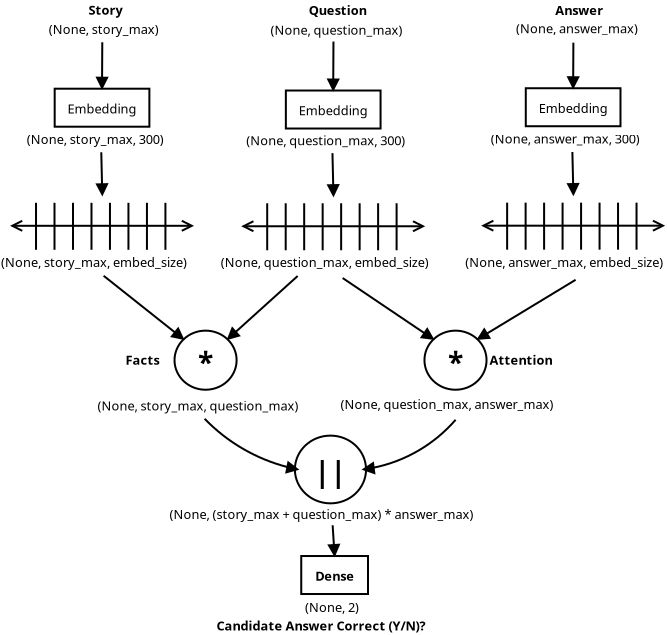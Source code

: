 <?xml version="1.0" encoding="UTF-8"?>
<dia:diagram xmlns:dia="http://www.lysator.liu.se/~alla/dia/">
  <dia:layer name="Background" visible="true" active="true">
    <dia:group>
      <dia:object type="Standard - Line" version="0" id="O0">
        <dia:attribute name="obj_pos">
          <dia:point val="28.426,4.383"/>
        </dia:attribute>
        <dia:attribute name="obj_bb">
          <dia:rectangle val="28.376,4.052;37.676,4.714"/>
        </dia:attribute>
        <dia:attribute name="conn_endpoints">
          <dia:point val="28.426,4.383"/>
          <dia:point val="37.626,4.383"/>
        </dia:attribute>
        <dia:attribute name="numcp">
          <dia:int val="1"/>
        </dia:attribute>
        <dia:attribute name="start_arrow">
          <dia:enum val="1"/>
        </dia:attribute>
        <dia:attribute name="start_arrow_length">
          <dia:real val="0.5"/>
        </dia:attribute>
        <dia:attribute name="start_arrow_width">
          <dia:real val="0.5"/>
        </dia:attribute>
        <dia:attribute name="end_arrow">
          <dia:enum val="1"/>
        </dia:attribute>
        <dia:attribute name="end_arrow_length">
          <dia:real val="0.5"/>
        </dia:attribute>
        <dia:attribute name="end_arrow_width">
          <dia:real val="0.5"/>
        </dia:attribute>
      </dia:object>
      <dia:group>
        <dia:object type="Standard - Line" version="0" id="O1">
          <dia:attribute name="obj_pos">
            <dia:point val="32.498,3.233"/>
          </dia:attribute>
          <dia:attribute name="obj_bb">
            <dia:rectangle val="32.449,3.183;32.548,5.633"/>
          </dia:attribute>
          <dia:attribute name="conn_endpoints">
            <dia:point val="32.498,3.233"/>
            <dia:point val="32.498,5.583"/>
          </dia:attribute>
          <dia:attribute name="numcp">
            <dia:int val="1"/>
          </dia:attribute>
        </dia:object>
        <dia:object type="Standard - Line" version="0" id="O2">
          <dia:attribute name="obj_pos">
            <dia:point val="31.574,3.233"/>
          </dia:attribute>
          <dia:attribute name="obj_bb">
            <dia:rectangle val="31.524,3.183;31.624,5.633"/>
          </dia:attribute>
          <dia:attribute name="conn_endpoints">
            <dia:point val="31.574,3.233"/>
            <dia:point val="31.574,5.583"/>
          </dia:attribute>
          <dia:attribute name="numcp">
            <dia:int val="1"/>
          </dia:attribute>
        </dia:object>
        <dia:object type="Standard - Line" version="0" id="O3">
          <dia:attribute name="obj_pos">
            <dia:point val="30.65,3.233"/>
          </dia:attribute>
          <dia:attribute name="obj_bb">
            <dia:rectangle val="30.6,3.183;30.7,5.633"/>
          </dia:attribute>
          <dia:attribute name="conn_endpoints">
            <dia:point val="30.65,3.233"/>
            <dia:point val="30.65,5.583"/>
          </dia:attribute>
          <dia:attribute name="numcp">
            <dia:int val="1"/>
          </dia:attribute>
        </dia:object>
        <dia:object type="Standard - Line" version="0" id="O4">
          <dia:attribute name="obj_pos">
            <dia:point val="29.726,3.233"/>
          </dia:attribute>
          <dia:attribute name="obj_bb">
            <dia:rectangle val="29.676,3.183;29.776,5.633"/>
          </dia:attribute>
          <dia:attribute name="conn_endpoints">
            <dia:point val="29.726,3.233"/>
            <dia:point val="29.726,5.583"/>
          </dia:attribute>
          <dia:attribute name="numcp">
            <dia:int val="1"/>
          </dia:attribute>
        </dia:object>
        <dia:object type="Standard - Line" version="0" id="O5">
          <dia:attribute name="obj_pos">
            <dia:point val="33.423,3.233"/>
          </dia:attribute>
          <dia:attribute name="obj_bb">
            <dia:rectangle val="33.373,3.183;33.473,5.633"/>
          </dia:attribute>
          <dia:attribute name="conn_endpoints">
            <dia:point val="33.423,3.233"/>
            <dia:point val="33.423,5.583"/>
          </dia:attribute>
          <dia:attribute name="numcp">
            <dia:int val="1"/>
          </dia:attribute>
        </dia:object>
        <dia:object type="Standard - Line" version="0" id="O6">
          <dia:attribute name="obj_pos">
            <dia:point val="34.347,3.233"/>
          </dia:attribute>
          <dia:attribute name="obj_bb">
            <dia:rectangle val="34.297,3.183;34.397,5.633"/>
          </dia:attribute>
          <dia:attribute name="conn_endpoints">
            <dia:point val="34.347,3.233"/>
            <dia:point val="34.347,5.583"/>
          </dia:attribute>
          <dia:attribute name="numcp">
            <dia:int val="1"/>
          </dia:attribute>
        </dia:object>
        <dia:object type="Standard - Line" version="0" id="O7">
          <dia:attribute name="obj_pos">
            <dia:point val="36.196,3.233"/>
          </dia:attribute>
          <dia:attribute name="obj_bb">
            <dia:rectangle val="36.146,3.183;36.246,5.633"/>
          </dia:attribute>
          <dia:attribute name="conn_endpoints">
            <dia:point val="36.196,3.233"/>
            <dia:point val="36.196,5.583"/>
          </dia:attribute>
          <dia:attribute name="numcp">
            <dia:int val="1"/>
          </dia:attribute>
        </dia:object>
        <dia:object type="Standard - Line" version="0" id="O8">
          <dia:attribute name="obj_pos">
            <dia:point val="35.271,3.233"/>
          </dia:attribute>
          <dia:attribute name="obj_bb">
            <dia:rectangle val="35.221,3.183;35.321,5.633"/>
          </dia:attribute>
          <dia:attribute name="conn_endpoints">
            <dia:point val="35.271,3.233"/>
            <dia:point val="35.271,5.583"/>
          </dia:attribute>
          <dia:attribute name="numcp">
            <dia:int val="1"/>
          </dia:attribute>
        </dia:object>
      </dia:group>
    </dia:group>
    <dia:group>
      <dia:object type="Standard - Line" version="0" id="O9">
        <dia:attribute name="obj_pos">
          <dia:point val="16.429,4.412"/>
        </dia:attribute>
        <dia:attribute name="obj_bb">
          <dia:rectangle val="16.379,4.081;25.679,4.743"/>
        </dia:attribute>
        <dia:attribute name="conn_endpoints">
          <dia:point val="16.429,4.412"/>
          <dia:point val="25.629,4.412"/>
        </dia:attribute>
        <dia:attribute name="numcp">
          <dia:int val="1"/>
        </dia:attribute>
        <dia:attribute name="start_arrow">
          <dia:enum val="1"/>
        </dia:attribute>
        <dia:attribute name="start_arrow_length">
          <dia:real val="0.5"/>
        </dia:attribute>
        <dia:attribute name="start_arrow_width">
          <dia:real val="0.5"/>
        </dia:attribute>
        <dia:attribute name="end_arrow">
          <dia:enum val="1"/>
        </dia:attribute>
        <dia:attribute name="end_arrow_length">
          <dia:real val="0.5"/>
        </dia:attribute>
        <dia:attribute name="end_arrow_width">
          <dia:real val="0.5"/>
        </dia:attribute>
      </dia:object>
      <dia:group>
        <dia:object type="Standard - Line" version="0" id="O10">
          <dia:attribute name="obj_pos">
            <dia:point val="20.502,3.262"/>
          </dia:attribute>
          <dia:attribute name="obj_bb">
            <dia:rectangle val="20.452,3.212;20.552,5.662"/>
          </dia:attribute>
          <dia:attribute name="conn_endpoints">
            <dia:point val="20.502,3.262"/>
            <dia:point val="20.502,5.612"/>
          </dia:attribute>
          <dia:attribute name="numcp">
            <dia:int val="1"/>
          </dia:attribute>
        </dia:object>
        <dia:object type="Standard - Line" version="0" id="O11">
          <dia:attribute name="obj_pos">
            <dia:point val="19.578,3.262"/>
          </dia:attribute>
          <dia:attribute name="obj_bb">
            <dia:rectangle val="19.528,3.212;19.628,5.662"/>
          </dia:attribute>
          <dia:attribute name="conn_endpoints">
            <dia:point val="19.578,3.262"/>
            <dia:point val="19.578,5.612"/>
          </dia:attribute>
          <dia:attribute name="numcp">
            <dia:int val="1"/>
          </dia:attribute>
        </dia:object>
        <dia:object type="Standard - Line" version="0" id="O12">
          <dia:attribute name="obj_pos">
            <dia:point val="18.654,3.262"/>
          </dia:attribute>
          <dia:attribute name="obj_bb">
            <dia:rectangle val="18.604,3.212;18.704,5.662"/>
          </dia:attribute>
          <dia:attribute name="conn_endpoints">
            <dia:point val="18.654,3.262"/>
            <dia:point val="18.654,5.612"/>
          </dia:attribute>
          <dia:attribute name="numcp">
            <dia:int val="1"/>
          </dia:attribute>
        </dia:object>
        <dia:object type="Standard - Line" version="0" id="O13">
          <dia:attribute name="obj_pos">
            <dia:point val="17.729,3.262"/>
          </dia:attribute>
          <dia:attribute name="obj_bb">
            <dia:rectangle val="17.679,3.212;17.779,5.662"/>
          </dia:attribute>
          <dia:attribute name="conn_endpoints">
            <dia:point val="17.729,3.262"/>
            <dia:point val="17.729,5.612"/>
          </dia:attribute>
          <dia:attribute name="numcp">
            <dia:int val="1"/>
          </dia:attribute>
        </dia:object>
        <dia:object type="Standard - Line" version="0" id="O14">
          <dia:attribute name="obj_pos">
            <dia:point val="21.426,3.262"/>
          </dia:attribute>
          <dia:attribute name="obj_bb">
            <dia:rectangle val="21.376,3.212;21.476,5.662"/>
          </dia:attribute>
          <dia:attribute name="conn_endpoints">
            <dia:point val="21.426,3.262"/>
            <dia:point val="21.426,5.612"/>
          </dia:attribute>
          <dia:attribute name="numcp">
            <dia:int val="1"/>
          </dia:attribute>
        </dia:object>
        <dia:object type="Standard - Line" version="0" id="O15">
          <dia:attribute name="obj_pos">
            <dia:point val="22.351,3.262"/>
          </dia:attribute>
          <dia:attribute name="obj_bb">
            <dia:rectangle val="22.301,3.212;22.401,5.662"/>
          </dia:attribute>
          <dia:attribute name="conn_endpoints">
            <dia:point val="22.351,3.262"/>
            <dia:point val="22.351,5.612"/>
          </dia:attribute>
          <dia:attribute name="numcp">
            <dia:int val="1"/>
          </dia:attribute>
        </dia:object>
        <dia:object type="Standard - Line" version="0" id="O16">
          <dia:attribute name="obj_pos">
            <dia:point val="24.199,3.262"/>
          </dia:attribute>
          <dia:attribute name="obj_bb">
            <dia:rectangle val="24.149,3.212;24.249,5.662"/>
          </dia:attribute>
          <dia:attribute name="conn_endpoints">
            <dia:point val="24.199,3.262"/>
            <dia:point val="24.199,5.612"/>
          </dia:attribute>
          <dia:attribute name="numcp">
            <dia:int val="1"/>
          </dia:attribute>
        </dia:object>
        <dia:object type="Standard - Line" version="0" id="O17">
          <dia:attribute name="obj_pos">
            <dia:point val="23.275,3.262"/>
          </dia:attribute>
          <dia:attribute name="obj_bb">
            <dia:rectangle val="23.225,3.212;23.325,5.662"/>
          </dia:attribute>
          <dia:attribute name="conn_endpoints">
            <dia:point val="23.275,3.262"/>
            <dia:point val="23.275,5.612"/>
          </dia:attribute>
          <dia:attribute name="numcp">
            <dia:int val="1"/>
          </dia:attribute>
        </dia:object>
      </dia:group>
    </dia:group>
    <dia:group>
      <dia:object type="Standard - Line" version="0" id="O18">
        <dia:attribute name="obj_pos">
          <dia:point val="4.87,4.389"/>
        </dia:attribute>
        <dia:attribute name="obj_bb">
          <dia:rectangle val="4.82,4.058;14.12,4.72"/>
        </dia:attribute>
        <dia:attribute name="conn_endpoints">
          <dia:point val="4.87,4.389"/>
          <dia:point val="14.07,4.389"/>
        </dia:attribute>
        <dia:attribute name="numcp">
          <dia:int val="1"/>
        </dia:attribute>
        <dia:attribute name="start_arrow">
          <dia:enum val="1"/>
        </dia:attribute>
        <dia:attribute name="start_arrow_length">
          <dia:real val="0.5"/>
        </dia:attribute>
        <dia:attribute name="start_arrow_width">
          <dia:real val="0.5"/>
        </dia:attribute>
        <dia:attribute name="end_arrow">
          <dia:enum val="1"/>
        </dia:attribute>
        <dia:attribute name="end_arrow_length">
          <dia:real val="0.5"/>
        </dia:attribute>
        <dia:attribute name="end_arrow_width">
          <dia:real val="0.5"/>
        </dia:attribute>
      </dia:object>
      <dia:group>
        <dia:object type="Standard - Line" version="0" id="O19">
          <dia:attribute name="obj_pos">
            <dia:point val="8.943,3.239"/>
          </dia:attribute>
          <dia:attribute name="obj_bb">
            <dia:rectangle val="8.893,3.189;8.993,5.639"/>
          </dia:attribute>
          <dia:attribute name="conn_endpoints">
            <dia:point val="8.943,3.239"/>
            <dia:point val="8.943,5.589"/>
          </dia:attribute>
          <dia:attribute name="numcp">
            <dia:int val="1"/>
          </dia:attribute>
        </dia:object>
        <dia:object type="Standard - Line" version="0" id="O20">
          <dia:attribute name="obj_pos">
            <dia:point val="8.019,3.239"/>
          </dia:attribute>
          <dia:attribute name="obj_bb">
            <dia:rectangle val="7.969,3.189;8.069,5.639"/>
          </dia:attribute>
          <dia:attribute name="conn_endpoints">
            <dia:point val="8.019,3.239"/>
            <dia:point val="8.019,5.589"/>
          </dia:attribute>
          <dia:attribute name="numcp">
            <dia:int val="1"/>
          </dia:attribute>
        </dia:object>
        <dia:object type="Standard - Line" version="0" id="O21">
          <dia:attribute name="obj_pos">
            <dia:point val="7.094,3.239"/>
          </dia:attribute>
          <dia:attribute name="obj_bb">
            <dia:rectangle val="7.044,3.189;7.144,5.639"/>
          </dia:attribute>
          <dia:attribute name="conn_endpoints">
            <dia:point val="7.094,3.239"/>
            <dia:point val="7.094,5.589"/>
          </dia:attribute>
          <dia:attribute name="numcp">
            <dia:int val="1"/>
          </dia:attribute>
        </dia:object>
        <dia:object type="Standard - Line" version="0" id="O22">
          <dia:attribute name="obj_pos">
            <dia:point val="6.17,3.239"/>
          </dia:attribute>
          <dia:attribute name="obj_bb">
            <dia:rectangle val="6.12,3.189;6.22,5.639"/>
          </dia:attribute>
          <dia:attribute name="conn_endpoints">
            <dia:point val="6.17,3.239"/>
            <dia:point val="6.17,5.589"/>
          </dia:attribute>
          <dia:attribute name="numcp">
            <dia:int val="1"/>
          </dia:attribute>
        </dia:object>
        <dia:object type="Standard - Line" version="0" id="O23">
          <dia:attribute name="obj_pos">
            <dia:point val="9.867,3.239"/>
          </dia:attribute>
          <dia:attribute name="obj_bb">
            <dia:rectangle val="9.817,3.189;9.917,5.639"/>
          </dia:attribute>
          <dia:attribute name="conn_endpoints">
            <dia:point val="9.867,3.239"/>
            <dia:point val="9.867,5.589"/>
          </dia:attribute>
          <dia:attribute name="numcp">
            <dia:int val="1"/>
          </dia:attribute>
        </dia:object>
        <dia:object type="Standard - Line" version="0" id="O24">
          <dia:attribute name="obj_pos">
            <dia:point val="10.791,3.239"/>
          </dia:attribute>
          <dia:attribute name="obj_bb">
            <dia:rectangle val="10.741,3.189;10.841,5.639"/>
          </dia:attribute>
          <dia:attribute name="conn_endpoints">
            <dia:point val="10.791,3.239"/>
            <dia:point val="10.791,5.589"/>
          </dia:attribute>
          <dia:attribute name="numcp">
            <dia:int val="1"/>
          </dia:attribute>
        </dia:object>
        <dia:object type="Standard - Line" version="0" id="O25">
          <dia:attribute name="obj_pos">
            <dia:point val="12.64,3.239"/>
          </dia:attribute>
          <dia:attribute name="obj_bb">
            <dia:rectangle val="12.59,3.189;12.69,5.639"/>
          </dia:attribute>
          <dia:attribute name="conn_endpoints">
            <dia:point val="12.64,3.239"/>
            <dia:point val="12.64,5.589"/>
          </dia:attribute>
          <dia:attribute name="numcp">
            <dia:int val="1"/>
          </dia:attribute>
        </dia:object>
        <dia:object type="Standard - Line" version="0" id="O26">
          <dia:attribute name="obj_pos">
            <dia:point val="11.716,3.239"/>
          </dia:attribute>
          <dia:attribute name="obj_bb">
            <dia:rectangle val="11.666,3.189;11.766,5.639"/>
          </dia:attribute>
          <dia:attribute name="conn_endpoints">
            <dia:point val="11.716,3.239"/>
            <dia:point val="11.716,5.589"/>
          </dia:attribute>
          <dia:attribute name="numcp">
            <dia:int val="1"/>
          </dia:attribute>
        </dia:object>
      </dia:group>
    </dia:group>
    <dia:object type="Flowchart - Ellipse" version="0" id="O27">
      <dia:attribute name="obj_pos">
        <dia:point val="13.095,9.631"/>
      </dia:attribute>
      <dia:attribute name="obj_bb">
        <dia:rectangle val="13.046,9.581;16.25,12.636"/>
      </dia:attribute>
      <dia:attribute name="elem_corner">
        <dia:point val="13.095,9.631"/>
      </dia:attribute>
      <dia:attribute name="elem_width">
        <dia:real val="3.104"/>
      </dia:attribute>
      <dia:attribute name="elem_height">
        <dia:real val="2.955"/>
      </dia:attribute>
      <dia:attribute name="border_width">
        <dia:real val="0.1"/>
      </dia:attribute>
      <dia:attribute name="show_background">
        <dia:boolean val="true"/>
      </dia:attribute>
      <dia:attribute name="padding">
        <dia:real val="0.354"/>
      </dia:attribute>
      <dia:attribute name="text">
        <dia:composite type="text">
          <dia:attribute name="string">
            <dia:string>#*#</dia:string>
          </dia:attribute>
          <dia:attribute name="font">
            <dia:font family="sans" style="80" name="Helvetica-Bold"/>
          </dia:attribute>
          <dia:attribute name="height">
            <dia:real val="1.764"/>
          </dia:attribute>
          <dia:attribute name="pos">
            <dia:point val="14.648,11.537"/>
          </dia:attribute>
          <dia:attribute name="color">
            <dia:color val="#000000"/>
          </dia:attribute>
          <dia:attribute name="alignment">
            <dia:enum val="1"/>
          </dia:attribute>
        </dia:composite>
      </dia:attribute>
    </dia:object>
    <dia:object type="Flowchart - Ellipse" version="0" id="O28">
      <dia:attribute name="obj_pos">
        <dia:point val="25.592,9.631"/>
      </dia:attribute>
      <dia:attribute name="obj_bb">
        <dia:rectangle val="25.542,9.581;28.746,12.636"/>
      </dia:attribute>
      <dia:attribute name="elem_corner">
        <dia:point val="25.592,9.631"/>
      </dia:attribute>
      <dia:attribute name="elem_width">
        <dia:real val="3.104"/>
      </dia:attribute>
      <dia:attribute name="elem_height">
        <dia:real val="2.955"/>
      </dia:attribute>
      <dia:attribute name="border_width">
        <dia:real val="0.1"/>
      </dia:attribute>
      <dia:attribute name="show_background">
        <dia:boolean val="true"/>
      </dia:attribute>
      <dia:attribute name="padding">
        <dia:real val="0.354"/>
      </dia:attribute>
      <dia:attribute name="text">
        <dia:composite type="text">
          <dia:attribute name="string">
            <dia:string>#*#</dia:string>
          </dia:attribute>
          <dia:attribute name="font">
            <dia:font family="sans" style="80" name="Helvetica-Bold"/>
          </dia:attribute>
          <dia:attribute name="height">
            <dia:real val="1.764"/>
          </dia:attribute>
          <dia:attribute name="pos">
            <dia:point val="27.144,11.537"/>
          </dia:attribute>
          <dia:attribute name="color">
            <dia:color val="#000000"/>
          </dia:attribute>
          <dia:attribute name="alignment">
            <dia:enum val="1"/>
          </dia:attribute>
        </dia:composite>
      </dia:attribute>
    </dia:object>
    <dia:object type="Flowchart - Ellipse" version="0" id="O29">
      <dia:attribute name="obj_pos">
        <dia:point val="19.277,15.035"/>
      </dia:attribute>
      <dia:attribute name="obj_bb">
        <dia:rectangle val="19.227,14.985;22.557,18.16"/>
      </dia:attribute>
      <dia:attribute name="elem_corner">
        <dia:point val="19.277,15.035"/>
      </dia:attribute>
      <dia:attribute name="elem_width">
        <dia:real val="3.231"/>
      </dia:attribute>
      <dia:attribute name="elem_height">
        <dia:real val="3.076"/>
      </dia:attribute>
      <dia:attribute name="border_width">
        <dia:real val="0.1"/>
      </dia:attribute>
      <dia:attribute name="show_background">
        <dia:boolean val="true"/>
      </dia:attribute>
      <dia:attribute name="padding">
        <dia:real val="0.354"/>
      </dia:attribute>
      <dia:attribute name="text">
        <dia:composite type="text">
          <dia:attribute name="string">
            <dia:string>#||#</dia:string>
          </dia:attribute>
          <dia:attribute name="font">
            <dia:font family="sans" style="80" name="Helvetica-Bold"/>
          </dia:attribute>
          <dia:attribute name="height">
            <dia:real val="1.764"/>
          </dia:attribute>
          <dia:attribute name="pos">
            <dia:point val="20.892,17.001"/>
          </dia:attribute>
          <dia:attribute name="color">
            <dia:color val="#000000"/>
          </dia:attribute>
          <dia:attribute name="alignment">
            <dia:enum val="1"/>
          </dia:attribute>
        </dia:composite>
      </dia:attribute>
    </dia:object>
    <dia:object type="Flowchart - Box" version="0" id="O30">
      <dia:attribute name="obj_pos">
        <dia:point val="19.431,20.9"/>
      </dia:attribute>
      <dia:attribute name="obj_bb">
        <dia:rectangle val="19.381,20.85;22.819,22.85"/>
      </dia:attribute>
      <dia:attribute name="elem_corner">
        <dia:point val="19.431,20.9"/>
      </dia:attribute>
      <dia:attribute name="elem_width">
        <dia:real val="3.338"/>
      </dia:attribute>
      <dia:attribute name="elem_height">
        <dia:real val="1.9"/>
      </dia:attribute>
      <dia:attribute name="border_width">
        <dia:real val="0.1"/>
      </dia:attribute>
      <dia:attribute name="show_background">
        <dia:boolean val="true"/>
      </dia:attribute>
      <dia:attribute name="padding">
        <dia:real val="0.5"/>
      </dia:attribute>
      <dia:attribute name="text">
        <dia:composite type="text">
          <dia:attribute name="string">
            <dia:string>#Dense#</dia:string>
          </dia:attribute>
          <dia:attribute name="font">
            <dia:font family="sans" style="80" name="Helvetica-Bold"/>
          </dia:attribute>
          <dia:attribute name="height">
            <dia:real val="0.8"/>
          </dia:attribute>
          <dia:attribute name="pos">
            <dia:point val="21.1,22.045"/>
          </dia:attribute>
          <dia:attribute name="color">
            <dia:color val="#000000"/>
          </dia:attribute>
          <dia:attribute name="alignment">
            <dia:enum val="1"/>
          </dia:attribute>
        </dia:composite>
      </dia:attribute>
    </dia:object>
    <dia:object type="Standard - Line" version="0" id="O31">
      <dia:attribute name="obj_pos">
        <dia:point val="9.55,6.888"/>
      </dia:attribute>
      <dia:attribute name="obj_bb">
        <dia:rectangle val="9.48,6.817;13.638,10.134"/>
      </dia:attribute>
      <dia:attribute name="conn_endpoints">
        <dia:point val="9.55,6.888"/>
        <dia:point val="13.55,10.064"/>
      </dia:attribute>
      <dia:attribute name="numcp">
        <dia:int val="1"/>
      </dia:attribute>
      <dia:attribute name="end_arrow">
        <dia:enum val="3"/>
      </dia:attribute>
      <dia:attribute name="end_arrow_length">
        <dia:real val="0.5"/>
      </dia:attribute>
      <dia:attribute name="end_arrow_width">
        <dia:real val="0.5"/>
      </dia:attribute>
      <dia:connections>
        <dia:connection handle="1" to="O27" connection="6"/>
      </dia:connections>
    </dia:object>
    <dia:object type="Standard - Line" version="0" id="O32">
      <dia:attribute name="obj_pos">
        <dia:point val="19.25,6.9"/>
      </dia:attribute>
      <dia:attribute name="obj_bb">
        <dia:rectangle val="15.662,6.829;19.321,10.139"/>
      </dia:attribute>
      <dia:attribute name="conn_endpoints">
        <dia:point val="19.25,6.9"/>
        <dia:point val="15.745,10.064"/>
      </dia:attribute>
      <dia:attribute name="numcp">
        <dia:int val="1"/>
      </dia:attribute>
      <dia:attribute name="end_arrow">
        <dia:enum val="3"/>
      </dia:attribute>
      <dia:attribute name="end_arrow_length">
        <dia:real val="0.5"/>
      </dia:attribute>
      <dia:attribute name="end_arrow_width">
        <dia:real val="0.5"/>
      </dia:attribute>
      <dia:connections>
        <dia:connection handle="1" to="O27" connection="2"/>
      </dia:connections>
    </dia:object>
    <dia:object type="Standard - Line" version="0" id="O33">
      <dia:attribute name="obj_pos">
        <dia:point val="21.5,7"/>
      </dia:attribute>
      <dia:attribute name="obj_bb">
        <dia:rectangle val="21.431,6.931;26.139,10.133"/>
      </dia:attribute>
      <dia:attribute name="conn_endpoints">
        <dia:point val="21.5,7"/>
        <dia:point val="26.046,10.064"/>
      </dia:attribute>
      <dia:attribute name="numcp">
        <dia:int val="1"/>
      </dia:attribute>
      <dia:attribute name="end_arrow">
        <dia:enum val="3"/>
      </dia:attribute>
      <dia:attribute name="end_arrow_length">
        <dia:real val="0.5"/>
      </dia:attribute>
      <dia:attribute name="end_arrow_width">
        <dia:real val="0.5"/>
      </dia:attribute>
      <dia:connections>
        <dia:connection handle="1" to="O28" connection="6"/>
      </dia:connections>
    </dia:object>
    <dia:object type="Standard - Line" version="0" id="O34">
      <dia:attribute name="obj_pos">
        <dia:point val="33.15,7.088"/>
      </dia:attribute>
      <dia:attribute name="obj_bb">
        <dia:rectangle val="28.146,7.019;33.219,10.133"/>
      </dia:attribute>
      <dia:attribute name="conn_endpoints">
        <dia:point val="33.15,7.088"/>
        <dia:point val="28.241,10.064"/>
      </dia:attribute>
      <dia:attribute name="numcp">
        <dia:int val="1"/>
      </dia:attribute>
      <dia:attribute name="end_arrow">
        <dia:enum val="3"/>
      </dia:attribute>
      <dia:attribute name="end_arrow_length">
        <dia:real val="0.5"/>
      </dia:attribute>
      <dia:attribute name="end_arrow_width">
        <dia:real val="0.5"/>
      </dia:attribute>
      <dia:connections>
        <dia:connection handle="1" to="O28" connection="2"/>
      </dia:connections>
    </dia:object>
    <dia:object type="Standard - Text" version="1" id="O35">
      <dia:attribute name="obj_pos">
        <dia:point val="8.797,-6.166"/>
      </dia:attribute>
      <dia:attribute name="obj_bb">
        <dia:rectangle val="8.797,-6.761;10.734,-6.016"/>
      </dia:attribute>
      <dia:attribute name="text">
        <dia:composite type="text">
          <dia:attribute name="string">
            <dia:string>#Story#</dia:string>
          </dia:attribute>
          <dia:attribute name="font">
            <dia:font family="sans" style="80" name="Helvetica-Bold"/>
          </dia:attribute>
          <dia:attribute name="height">
            <dia:real val="0.8"/>
          </dia:attribute>
          <dia:attribute name="pos">
            <dia:point val="8.797,-6.166"/>
          </dia:attribute>
          <dia:attribute name="color">
            <dia:color val="#000000"/>
          </dia:attribute>
          <dia:attribute name="alignment">
            <dia:enum val="0"/>
          </dia:attribute>
        </dia:composite>
      </dia:attribute>
      <dia:attribute name="valign">
        <dia:enum val="3"/>
      </dia:attribute>
    </dia:object>
    <dia:object type="Standard - Text" version="1" id="O36">
      <dia:attribute name="obj_pos">
        <dia:point val="19.808,-6.156"/>
      </dia:attribute>
      <dia:attribute name="obj_bb">
        <dia:rectangle val="19.808,-6.751;23.043,-6.006"/>
      </dia:attribute>
      <dia:attribute name="text">
        <dia:composite type="text">
          <dia:attribute name="string">
            <dia:string>#Question#</dia:string>
          </dia:attribute>
          <dia:attribute name="font">
            <dia:font family="sans" style="80" name="Helvetica-Bold"/>
          </dia:attribute>
          <dia:attribute name="height">
            <dia:real val="0.8"/>
          </dia:attribute>
          <dia:attribute name="pos">
            <dia:point val="19.808,-6.156"/>
          </dia:attribute>
          <dia:attribute name="color">
            <dia:color val="#000000"/>
          </dia:attribute>
          <dia:attribute name="alignment">
            <dia:enum val="0"/>
          </dia:attribute>
        </dia:composite>
      </dia:attribute>
      <dia:attribute name="valign">
        <dia:enum val="3"/>
      </dia:attribute>
    </dia:object>
    <dia:object type="Standard - Text" version="1" id="O37">
      <dia:attribute name="obj_pos">
        <dia:point val="32.135,-6.156"/>
      </dia:attribute>
      <dia:attribute name="obj_bb">
        <dia:rectangle val="32.135,-6.751;34.807,-6.006"/>
      </dia:attribute>
      <dia:attribute name="text">
        <dia:composite type="text">
          <dia:attribute name="string">
            <dia:string>#Answer#</dia:string>
          </dia:attribute>
          <dia:attribute name="font">
            <dia:font family="sans" style="80" name="Helvetica-Bold"/>
          </dia:attribute>
          <dia:attribute name="height">
            <dia:real val="0.8"/>
          </dia:attribute>
          <dia:attribute name="pos">
            <dia:point val="32.135,-6.156"/>
          </dia:attribute>
          <dia:attribute name="color">
            <dia:color val="#000000"/>
          </dia:attribute>
          <dia:attribute name="alignment">
            <dia:enum val="0"/>
          </dia:attribute>
        </dia:composite>
      </dia:attribute>
      <dia:attribute name="valign">
        <dia:enum val="3"/>
      </dia:attribute>
    </dia:object>
    <dia:object type="Standard - Text" version="1" id="O38">
      <dia:attribute name="obj_pos">
        <dia:point val="4.419,6.45"/>
      </dia:attribute>
      <dia:attribute name="obj_bb">
        <dia:rectangle val="4.419,5.855;14.521,6.6"/>
      </dia:attribute>
      <dia:attribute name="text">
        <dia:composite type="text">
          <dia:attribute name="string">
            <dia:string>#(None, story_max, embed_size)#</dia:string>
          </dia:attribute>
          <dia:attribute name="font">
            <dia:font family="sans" style="0" name="Helvetica"/>
          </dia:attribute>
          <dia:attribute name="height">
            <dia:real val="0.8"/>
          </dia:attribute>
          <dia:attribute name="pos">
            <dia:point val="4.419,6.45"/>
          </dia:attribute>
          <dia:attribute name="color">
            <dia:color val="#000000"/>
          </dia:attribute>
          <dia:attribute name="alignment">
            <dia:enum val="0"/>
          </dia:attribute>
        </dia:composite>
      </dia:attribute>
      <dia:attribute name="valign">
        <dia:enum val="3"/>
      </dia:attribute>
    </dia:object>
    <dia:object type="Standard - Text" version="1" id="O39">
      <dia:attribute name="obj_pos">
        <dia:point val="15.404,6.45"/>
      </dia:attribute>
      <dia:attribute name="obj_bb">
        <dia:rectangle val="15.404,5.855;26.654,6.6"/>
      </dia:attribute>
      <dia:attribute name="text">
        <dia:composite type="text">
          <dia:attribute name="string">
            <dia:string>#(None, question_max, embed_size)#</dia:string>
          </dia:attribute>
          <dia:attribute name="font">
            <dia:font family="sans" style="0" name="Helvetica"/>
          </dia:attribute>
          <dia:attribute name="height">
            <dia:real val="0.8"/>
          </dia:attribute>
          <dia:attribute name="pos">
            <dia:point val="15.404,6.45"/>
          </dia:attribute>
          <dia:attribute name="color">
            <dia:color val="#000000"/>
          </dia:attribute>
          <dia:attribute name="alignment">
            <dia:enum val="0"/>
          </dia:attribute>
        </dia:composite>
      </dia:attribute>
      <dia:attribute name="valign">
        <dia:enum val="3"/>
      </dia:attribute>
    </dia:object>
    <dia:object type="Standard - Text" version="1" id="O40">
      <dia:attribute name="obj_pos">
        <dia:point val="27.628,6.45"/>
      </dia:attribute>
      <dia:attribute name="obj_bb">
        <dia:rectangle val="27.628,5.855;38.423,6.6"/>
      </dia:attribute>
      <dia:attribute name="text">
        <dia:composite type="text">
          <dia:attribute name="string">
            <dia:string>#(None, answer_max, embed_size)#</dia:string>
          </dia:attribute>
          <dia:attribute name="font">
            <dia:font family="sans" style="0" name="Helvetica"/>
          </dia:attribute>
          <dia:attribute name="height">
            <dia:real val="0.8"/>
          </dia:attribute>
          <dia:attribute name="pos">
            <dia:point val="27.628,6.45"/>
          </dia:attribute>
          <dia:attribute name="color">
            <dia:color val="#000000"/>
          </dia:attribute>
          <dia:attribute name="alignment">
            <dia:enum val="0"/>
          </dia:attribute>
        </dia:composite>
      </dia:attribute>
      <dia:attribute name="valign">
        <dia:enum val="3"/>
      </dia:attribute>
    </dia:object>
    <dia:object type="Standard - Text" version="1" id="O41">
      <dia:attribute name="obj_pos">
        <dia:point val="9.25,13.625"/>
      </dia:attribute>
      <dia:attribute name="obj_bb">
        <dia:rectangle val="9.25,13.03;20.045,13.775"/>
      </dia:attribute>
      <dia:attribute name="text">
        <dia:composite type="text">
          <dia:attribute name="string">
            <dia:string>#(None, story_max, question_max)#</dia:string>
          </dia:attribute>
          <dia:attribute name="font">
            <dia:font family="sans" style="0" name="Helvetica"/>
          </dia:attribute>
          <dia:attribute name="height">
            <dia:real val="0.8"/>
          </dia:attribute>
          <dia:attribute name="pos">
            <dia:point val="9.25,13.625"/>
          </dia:attribute>
          <dia:attribute name="color">
            <dia:color val="#000000"/>
          </dia:attribute>
          <dia:attribute name="alignment">
            <dia:enum val="0"/>
          </dia:attribute>
        </dia:composite>
      </dia:attribute>
      <dia:attribute name="valign">
        <dia:enum val="3"/>
      </dia:attribute>
    </dia:object>
    <dia:object type="Standard - Text" version="1" id="O42">
      <dia:attribute name="obj_pos">
        <dia:point val="10.649,11.331"/>
      </dia:attribute>
      <dia:attribute name="obj_bb">
        <dia:rectangle val="10.649,10.736;12.546,11.481"/>
      </dia:attribute>
      <dia:attribute name="text">
        <dia:composite type="text">
          <dia:attribute name="string">
            <dia:string>#Facts#</dia:string>
          </dia:attribute>
          <dia:attribute name="font">
            <dia:font family="sans" style="80" name="Helvetica-Bold"/>
          </dia:attribute>
          <dia:attribute name="height">
            <dia:real val="0.8"/>
          </dia:attribute>
          <dia:attribute name="pos">
            <dia:point val="10.649,11.331"/>
          </dia:attribute>
          <dia:attribute name="color">
            <dia:color val="#000000"/>
          </dia:attribute>
          <dia:attribute name="alignment">
            <dia:enum val="0"/>
          </dia:attribute>
        </dia:composite>
      </dia:attribute>
      <dia:attribute name="valign">
        <dia:enum val="3"/>
      </dia:attribute>
    </dia:object>
    <dia:object type="Standard - Text" version="1" id="O43">
      <dia:attribute name="obj_pos">
        <dia:point val="21.4,13.55"/>
      </dia:attribute>
      <dia:attribute name="obj_bb">
        <dia:rectangle val="21.4,12.955;32.888,13.7"/>
      </dia:attribute>
      <dia:attribute name="text">
        <dia:composite type="text">
          <dia:attribute name="string">
            <dia:string>#(None, question_max, answer_max)#</dia:string>
          </dia:attribute>
          <dia:attribute name="font">
            <dia:font family="sans" style="0" name="Helvetica"/>
          </dia:attribute>
          <dia:attribute name="height">
            <dia:real val="0.8"/>
          </dia:attribute>
          <dia:attribute name="pos">
            <dia:point val="21.4,13.55"/>
          </dia:attribute>
          <dia:attribute name="color">
            <dia:color val="#000000"/>
          </dia:attribute>
          <dia:attribute name="alignment">
            <dia:enum val="0"/>
          </dia:attribute>
        </dia:composite>
      </dia:attribute>
      <dia:attribute name="valign">
        <dia:enum val="3"/>
      </dia:attribute>
    </dia:object>
    <dia:object type="Standard - Text" version="1" id="O44">
      <dia:attribute name="obj_pos">
        <dia:point val="28.846,11.331"/>
      </dia:attribute>
      <dia:attribute name="obj_bb">
        <dia:rectangle val="28.846,10.736;32.261,11.481"/>
      </dia:attribute>
      <dia:attribute name="text">
        <dia:composite type="text">
          <dia:attribute name="string">
            <dia:string>#Attention#</dia:string>
          </dia:attribute>
          <dia:attribute name="font">
            <dia:font family="sans" style="80" name="Helvetica-Bold"/>
          </dia:attribute>
          <dia:attribute name="height">
            <dia:real val="0.8"/>
          </dia:attribute>
          <dia:attribute name="pos">
            <dia:point val="28.846,11.331"/>
          </dia:attribute>
          <dia:attribute name="color">
            <dia:color val="#000000"/>
          </dia:attribute>
          <dia:attribute name="alignment">
            <dia:enum val="0"/>
          </dia:attribute>
        </dia:composite>
      </dia:attribute>
      <dia:attribute name="valign">
        <dia:enum val="3"/>
      </dia:attribute>
    </dia:object>
    <dia:object type="Standard - Text" version="1" id="O45">
      <dia:attribute name="obj_pos">
        <dia:point val="12.85,19.05"/>
      </dia:attribute>
      <dia:attribute name="obj_bb">
        <dia:rectangle val="12.85,18.455;29.433,19.2"/>
      </dia:attribute>
      <dia:attribute name="text">
        <dia:composite type="text">
          <dia:attribute name="string">
            <dia:string>#(None, (story_max + question_max) * answer_max)#</dia:string>
          </dia:attribute>
          <dia:attribute name="font">
            <dia:font family="sans" style="0" name="Helvetica"/>
          </dia:attribute>
          <dia:attribute name="height">
            <dia:real val="0.8"/>
          </dia:attribute>
          <dia:attribute name="pos">
            <dia:point val="12.85,19.05"/>
          </dia:attribute>
          <dia:attribute name="color">
            <dia:color val="#000000"/>
          </dia:attribute>
          <dia:attribute name="alignment">
            <dia:enum val="0"/>
          </dia:attribute>
        </dia:composite>
      </dia:attribute>
      <dia:attribute name="valign">
        <dia:enum val="3"/>
      </dia:attribute>
    </dia:object>
    <dia:object type="Flowchart - Box" version="0" id="O46">
      <dia:attribute name="obj_pos">
        <dia:point val="7.103,-2.466"/>
      </dia:attribute>
      <dia:attribute name="obj_bb">
        <dia:rectangle val="7.053,-2.516;11.887,-0.516"/>
      </dia:attribute>
      <dia:attribute name="elem_corner">
        <dia:point val="7.103,-2.466"/>
      </dia:attribute>
      <dia:attribute name="elem_width">
        <dia:real val="4.735"/>
      </dia:attribute>
      <dia:attribute name="elem_height">
        <dia:real val="1.9"/>
      </dia:attribute>
      <dia:attribute name="show_background">
        <dia:boolean val="true"/>
      </dia:attribute>
      <dia:attribute name="padding">
        <dia:real val="0.5"/>
      </dia:attribute>
      <dia:attribute name="text">
        <dia:composite type="text">
          <dia:attribute name="string">
            <dia:string>#Embedding#</dia:string>
          </dia:attribute>
          <dia:attribute name="font">
            <dia:font family="sans" style="0" name="Helvetica"/>
          </dia:attribute>
          <dia:attribute name="height">
            <dia:real val="0.8"/>
          </dia:attribute>
          <dia:attribute name="pos">
            <dia:point val="9.47,-1.321"/>
          </dia:attribute>
          <dia:attribute name="color">
            <dia:color val="#000000"/>
          </dia:attribute>
          <dia:attribute name="alignment">
            <dia:enum val="1"/>
          </dia:attribute>
        </dia:composite>
      </dia:attribute>
    </dia:object>
    <dia:object type="Standard - Text" version="1" id="O47">
      <dia:attribute name="obj_pos">
        <dia:point val="5.701,0.295"/>
      </dia:attribute>
      <dia:attribute name="obj_bb">
        <dia:rectangle val="5.701,-0.3;13.239,0.445"/>
      </dia:attribute>
      <dia:attribute name="text">
        <dia:composite type="text">
          <dia:attribute name="string">
            <dia:string>#(None, story_max, 300)#</dia:string>
          </dia:attribute>
          <dia:attribute name="font">
            <dia:font family="sans" style="0" name="Helvetica"/>
          </dia:attribute>
          <dia:attribute name="height">
            <dia:real val="0.8"/>
          </dia:attribute>
          <dia:attribute name="pos">
            <dia:point val="5.701,0.295"/>
          </dia:attribute>
          <dia:attribute name="color">
            <dia:color val="#000000"/>
          </dia:attribute>
          <dia:attribute name="alignment">
            <dia:enum val="0"/>
          </dia:attribute>
        </dia:composite>
      </dia:attribute>
      <dia:attribute name="valign">
        <dia:enum val="3"/>
      </dia:attribute>
    </dia:object>
    <dia:object type="Standard - Text" version="1" id="O48">
      <dia:attribute name="obj_pos">
        <dia:point val="6.55,-5.525"/>
      </dia:attribute>
      <dia:attribute name="obj_bb">
        <dia:rectangle val="6.55,-6.12;6.55,-5.375"/>
      </dia:attribute>
      <dia:attribute name="text">
        <dia:composite type="text">
          <dia:attribute name="string">
            <dia:string>##</dia:string>
          </dia:attribute>
          <dia:attribute name="font">
            <dia:font family="sans" style="0" name="Helvetica"/>
          </dia:attribute>
          <dia:attribute name="height">
            <dia:real val="0.8"/>
          </dia:attribute>
          <dia:attribute name="pos">
            <dia:point val="6.55,-5.525"/>
          </dia:attribute>
          <dia:attribute name="color">
            <dia:color val="#000000"/>
          </dia:attribute>
          <dia:attribute name="alignment">
            <dia:enum val="0"/>
          </dia:attribute>
        </dia:composite>
      </dia:attribute>
      <dia:attribute name="valign">
        <dia:enum val="3"/>
      </dia:attribute>
    </dia:object>
    <dia:object type="Standard - Text" version="1" id="O49">
      <dia:attribute name="obj_pos">
        <dia:point val="6.811,-5.205"/>
      </dia:attribute>
      <dia:attribute name="obj_bb">
        <dia:rectangle val="6.811,-5.8;12.721,-5.055"/>
      </dia:attribute>
      <dia:attribute name="text">
        <dia:composite type="text">
          <dia:attribute name="string">
            <dia:string>#(None, story_max)#</dia:string>
          </dia:attribute>
          <dia:attribute name="font">
            <dia:font family="sans" style="0" name="Helvetica"/>
          </dia:attribute>
          <dia:attribute name="height">
            <dia:real val="0.8"/>
          </dia:attribute>
          <dia:attribute name="pos">
            <dia:point val="6.811,-5.205"/>
          </dia:attribute>
          <dia:attribute name="color">
            <dia:color val="#000000"/>
          </dia:attribute>
          <dia:attribute name="alignment">
            <dia:enum val="0"/>
          </dia:attribute>
        </dia:composite>
      </dia:attribute>
      <dia:attribute name="valign">
        <dia:enum val="3"/>
      </dia:attribute>
    </dia:object>
    <dia:object type="Standard - Text" version="1" id="O50">
      <dia:attribute name="obj_pos">
        <dia:point val="17.896,-5.168"/>
      </dia:attribute>
      <dia:attribute name="obj_bb">
        <dia:rectangle val="17.896,-5.763;24.954,-5.018"/>
      </dia:attribute>
      <dia:attribute name="text">
        <dia:composite type="text">
          <dia:attribute name="string">
            <dia:string>#(None, question_max)#</dia:string>
          </dia:attribute>
          <dia:attribute name="font">
            <dia:font family="sans" style="0" name="Helvetica"/>
          </dia:attribute>
          <dia:attribute name="height">
            <dia:real val="0.8"/>
          </dia:attribute>
          <dia:attribute name="pos">
            <dia:point val="17.896,-5.168"/>
          </dia:attribute>
          <dia:attribute name="color">
            <dia:color val="#000000"/>
          </dia:attribute>
          <dia:attribute name="alignment">
            <dia:enum val="0"/>
          </dia:attribute>
        </dia:composite>
      </dia:attribute>
      <dia:attribute name="valign">
        <dia:enum val="3"/>
      </dia:attribute>
    </dia:object>
    <dia:object type="Standard - Text" version="1" id="O51">
      <dia:attribute name="obj_pos">
        <dia:point val="30.17,-5.24"/>
      </dia:attribute>
      <dia:attribute name="obj_bb">
        <dia:rectangle val="30.17,-5.835;36.773,-5.09"/>
      </dia:attribute>
      <dia:attribute name="text">
        <dia:composite type="text">
          <dia:attribute name="string">
            <dia:string>#(None, answer_max)#</dia:string>
          </dia:attribute>
          <dia:attribute name="font">
            <dia:font family="sans" style="0" name="Helvetica"/>
          </dia:attribute>
          <dia:attribute name="height">
            <dia:real val="0.8"/>
          </dia:attribute>
          <dia:attribute name="pos">
            <dia:point val="30.17,-5.24"/>
          </dia:attribute>
          <dia:attribute name="color">
            <dia:color val="#000000"/>
          </dia:attribute>
          <dia:attribute name="alignment">
            <dia:enum val="0"/>
          </dia:attribute>
        </dia:composite>
      </dia:attribute>
      <dia:attribute name="valign">
        <dia:enum val="3"/>
      </dia:attribute>
    </dia:object>
    <dia:object type="Flowchart - Box" version="0" id="O52">
      <dia:attribute name="obj_pos">
        <dia:point val="18.662,-2.375"/>
      </dia:attribute>
      <dia:attribute name="obj_bb">
        <dia:rectangle val="18.612,-2.425;23.447,-0.425"/>
      </dia:attribute>
      <dia:attribute name="elem_corner">
        <dia:point val="18.662,-2.375"/>
      </dia:attribute>
      <dia:attribute name="elem_width">
        <dia:real val="4.735"/>
      </dia:attribute>
      <dia:attribute name="elem_height">
        <dia:real val="1.9"/>
      </dia:attribute>
      <dia:attribute name="show_background">
        <dia:boolean val="true"/>
      </dia:attribute>
      <dia:attribute name="padding">
        <dia:real val="0.5"/>
      </dia:attribute>
      <dia:attribute name="text">
        <dia:composite type="text">
          <dia:attribute name="string">
            <dia:string>#Embedding#</dia:string>
          </dia:attribute>
          <dia:attribute name="font">
            <dia:font family="sans" style="0" name="Helvetica"/>
          </dia:attribute>
          <dia:attribute name="height">
            <dia:real val="0.8"/>
          </dia:attribute>
          <dia:attribute name="pos">
            <dia:point val="21.029,-1.23"/>
          </dia:attribute>
          <dia:attribute name="color">
            <dia:color val="#000000"/>
          </dia:attribute>
          <dia:attribute name="alignment">
            <dia:enum val="1"/>
          </dia:attribute>
        </dia:composite>
      </dia:attribute>
    </dia:object>
    <dia:object type="Standard - Text" version="1" id="O53">
      <dia:attribute name="obj_pos">
        <dia:point val="16.687,0.363"/>
      </dia:attribute>
      <dia:attribute name="obj_bb">
        <dia:rectangle val="16.687,-0.232;25.372,0.513"/>
      </dia:attribute>
      <dia:attribute name="text">
        <dia:composite type="text">
          <dia:attribute name="string">
            <dia:string>#(None, question_max, 300)#</dia:string>
          </dia:attribute>
          <dia:attribute name="font">
            <dia:font family="sans" style="0" name="Helvetica"/>
          </dia:attribute>
          <dia:attribute name="height">
            <dia:real val="0.8"/>
          </dia:attribute>
          <dia:attribute name="pos">
            <dia:point val="16.687,0.363"/>
          </dia:attribute>
          <dia:attribute name="color">
            <dia:color val="#000000"/>
          </dia:attribute>
          <dia:attribute name="alignment">
            <dia:enum val="0"/>
          </dia:attribute>
        </dia:composite>
      </dia:attribute>
      <dia:attribute name="valign">
        <dia:enum val="3"/>
      </dia:attribute>
    </dia:object>
    <dia:object type="Flowchart - Box" version="0" id="O54">
      <dia:attribute name="obj_pos">
        <dia:point val="30.658,-2.489"/>
      </dia:attribute>
      <dia:attribute name="obj_bb">
        <dia:rectangle val="30.608,-2.539;35.443,-0.539"/>
      </dia:attribute>
      <dia:attribute name="elem_corner">
        <dia:point val="30.658,-2.489"/>
      </dia:attribute>
      <dia:attribute name="elem_width">
        <dia:real val="4.735"/>
      </dia:attribute>
      <dia:attribute name="elem_height">
        <dia:real val="1.9"/>
      </dia:attribute>
      <dia:attribute name="show_background">
        <dia:boolean val="true"/>
      </dia:attribute>
      <dia:attribute name="padding">
        <dia:real val="0.5"/>
      </dia:attribute>
      <dia:attribute name="text">
        <dia:composite type="text">
          <dia:attribute name="string">
            <dia:string>#Embedding#</dia:string>
          </dia:attribute>
          <dia:attribute name="font">
            <dia:font family="sans" style="0" name="Helvetica"/>
          </dia:attribute>
          <dia:attribute name="height">
            <dia:real val="0.8"/>
          </dia:attribute>
          <dia:attribute name="pos">
            <dia:point val="33.026,-1.344"/>
          </dia:attribute>
          <dia:attribute name="color">
            <dia:color val="#000000"/>
          </dia:attribute>
          <dia:attribute name="alignment">
            <dia:enum val="1"/>
          </dia:attribute>
        </dia:composite>
      </dia:attribute>
    </dia:object>
    <dia:object type="Standard - Text" version="1" id="O55">
      <dia:attribute name="obj_pos">
        <dia:point val="28.911,0.277"/>
      </dia:attribute>
      <dia:attribute name="obj_bb">
        <dia:rectangle val="28.911,-0.318;37.141,0.427"/>
      </dia:attribute>
      <dia:attribute name="text">
        <dia:composite type="text">
          <dia:attribute name="string">
            <dia:string>#(None, answer_max, 300)#</dia:string>
          </dia:attribute>
          <dia:attribute name="font">
            <dia:font family="sans" style="0" name="Helvetica"/>
          </dia:attribute>
          <dia:attribute name="height">
            <dia:real val="0.8"/>
          </dia:attribute>
          <dia:attribute name="pos">
            <dia:point val="28.911,0.277"/>
          </dia:attribute>
          <dia:attribute name="color">
            <dia:color val="#000000"/>
          </dia:attribute>
          <dia:attribute name="alignment">
            <dia:enum val="0"/>
          </dia:attribute>
        </dia:composite>
      </dia:attribute>
      <dia:attribute name="valign">
        <dia:enum val="3"/>
      </dia:attribute>
    </dia:object>
    <dia:object type="Standard - Line" version="0" id="O56">
      <dia:attribute name="obj_pos">
        <dia:point val="9.483,-4.789"/>
      </dia:attribute>
      <dia:attribute name="obj_bb">
        <dia:rectangle val="9.142,-4.839;9.804,-2.354"/>
      </dia:attribute>
      <dia:attribute name="conn_endpoints">
        <dia:point val="9.483,-4.789"/>
        <dia:point val="9.47,-2.466"/>
      </dia:attribute>
      <dia:attribute name="numcp">
        <dia:int val="1"/>
      </dia:attribute>
      <dia:attribute name="end_arrow">
        <dia:enum val="3"/>
      </dia:attribute>
      <dia:attribute name="end_arrow_length">
        <dia:real val="0.5"/>
      </dia:attribute>
      <dia:attribute name="end_arrow_width">
        <dia:real val="0.5"/>
      </dia:attribute>
      <dia:connections>
        <dia:connection handle="1" to="O46" connection="2"/>
      </dia:connections>
    </dia:object>
    <dia:object type="Standard - Line" version="0" id="O57">
      <dia:attribute name="obj_pos">
        <dia:point val="33.038,-4.768"/>
      </dia:attribute>
      <dia:attribute name="obj_bb">
        <dia:rectangle val="32.698,-4.818;33.359,-2.378"/>
      </dia:attribute>
      <dia:attribute name="conn_endpoints">
        <dia:point val="33.038,-4.768"/>
        <dia:point val="33.026,-2.489"/>
      </dia:attribute>
      <dia:attribute name="numcp">
        <dia:int val="1"/>
      </dia:attribute>
      <dia:attribute name="end_arrow">
        <dia:enum val="3"/>
      </dia:attribute>
      <dia:attribute name="end_arrow_length">
        <dia:real val="0.5"/>
      </dia:attribute>
      <dia:attribute name="end_arrow_width">
        <dia:real val="0.5"/>
      </dia:attribute>
      <dia:connections>
        <dia:connection handle="1" to="O54" connection="2"/>
      </dia:connections>
    </dia:object>
    <dia:object type="Standard - Line" version="0" id="O58">
      <dia:attribute name="obj_pos">
        <dia:point val="21.042,-4.825"/>
      </dia:attribute>
      <dia:attribute name="obj_bb">
        <dia:rectangle val="20.701,-4.875;21.363,-2.263"/>
      </dia:attribute>
      <dia:attribute name="conn_endpoints">
        <dia:point val="21.042,-4.825"/>
        <dia:point val="21.029,-2.375"/>
      </dia:attribute>
      <dia:attribute name="numcp">
        <dia:int val="1"/>
      </dia:attribute>
      <dia:attribute name="end_arrow">
        <dia:enum val="3"/>
      </dia:attribute>
      <dia:attribute name="end_arrow_length">
        <dia:real val="0.5"/>
      </dia:attribute>
      <dia:attribute name="end_arrow_width">
        <dia:real val="0.5"/>
      </dia:attribute>
      <dia:connections>
        <dia:connection handle="1" to="O52" connection="2"/>
      </dia:connections>
    </dia:object>
    <dia:object type="Standard - Line" version="0" id="O59">
      <dia:attribute name="obj_pos">
        <dia:point val="9.433,0.712"/>
      </dia:attribute>
      <dia:attribute name="obj_bb">
        <dia:rectangle val="9.139,0.66;9.801,2.973"/>
      </dia:attribute>
      <dia:attribute name="conn_endpoints">
        <dia:point val="9.433,0.712"/>
        <dia:point val="9.483,2.862"/>
      </dia:attribute>
      <dia:attribute name="numcp">
        <dia:int val="1"/>
      </dia:attribute>
      <dia:attribute name="end_arrow">
        <dia:enum val="3"/>
      </dia:attribute>
      <dia:attribute name="end_arrow_length">
        <dia:real val="0.5"/>
      </dia:attribute>
      <dia:attribute name="end_arrow_width">
        <dia:real val="0.5"/>
      </dia:attribute>
    </dia:object>
    <dia:object type="Standard - Line" version="0" id="O60">
      <dia:attribute name="obj_pos">
        <dia:point val="32.988,0.7"/>
      </dia:attribute>
      <dia:attribute name="obj_bb">
        <dia:rectangle val="32.695,0.649;33.356,2.962"/>
      </dia:attribute>
      <dia:attribute name="conn_endpoints">
        <dia:point val="32.988,0.7"/>
        <dia:point val="33.038,2.85"/>
      </dia:attribute>
      <dia:attribute name="numcp">
        <dia:int val="1"/>
      </dia:attribute>
      <dia:attribute name="end_arrow">
        <dia:enum val="3"/>
      </dia:attribute>
      <dia:attribute name="end_arrow_length">
        <dia:real val="0.5"/>
      </dia:attribute>
      <dia:attribute name="end_arrow_width">
        <dia:real val="0.5"/>
      </dia:attribute>
    </dia:object>
    <dia:object type="Standard - Line" version="0" id="O61">
      <dia:attribute name="obj_pos">
        <dia:point val="20.992,0.757"/>
      </dia:attribute>
      <dia:attribute name="obj_bb">
        <dia:rectangle val="20.698,0.706;21.36,3.019"/>
      </dia:attribute>
      <dia:attribute name="conn_endpoints">
        <dia:point val="20.992,0.757"/>
        <dia:point val="21.042,2.907"/>
      </dia:attribute>
      <dia:attribute name="numcp">
        <dia:int val="1"/>
      </dia:attribute>
      <dia:attribute name="end_arrow">
        <dia:enum val="3"/>
      </dia:attribute>
      <dia:attribute name="end_arrow_length">
        <dia:real val="0.5"/>
      </dia:attribute>
      <dia:attribute name="end_arrow_width">
        <dia:real val="0.5"/>
      </dia:attribute>
    </dia:object>
    <dia:object type="Standard - Arc" version="0" id="O62">
      <dia:attribute name="obj_pos">
        <dia:point val="27.15,14.088"/>
      </dia:attribute>
      <dia:attribute name="obj_bb">
        <dia:rectangle val="22.44,14.02;27.218,16.825"/>
      </dia:attribute>
      <dia:attribute name="conn_endpoints">
        <dia:point val="27.15,14.088"/>
        <dia:point val="22.507,16.573"/>
      </dia:attribute>
      <dia:attribute name="curve_distance">
        <dia:real val="-0.486"/>
      </dia:attribute>
      <dia:attribute name="end_arrow">
        <dia:enum val="3"/>
      </dia:attribute>
      <dia:attribute name="end_arrow_length">
        <dia:real val="0.5"/>
      </dia:attribute>
      <dia:attribute name="end_arrow_width">
        <dia:real val="0.5"/>
      </dia:attribute>
      <dia:connections>
        <dia:connection handle="1" to="O29" connection="0"/>
      </dia:connections>
    </dia:object>
    <dia:object type="Standard - Arc" version="0" id="O63">
      <dia:attribute name="obj_pos">
        <dia:point val="14.6,14.037"/>
      </dia:attribute>
      <dia:attribute name="obj_bb">
        <dia:rectangle val="14.532,13.97;19.345,16.783"/>
      </dia:attribute>
      <dia:attribute name="conn_endpoints">
        <dia:point val="14.6,14.037"/>
        <dia:point val="19.277,16.573"/>
      </dia:attribute>
      <dia:attribute name="curve_distance">
        <dia:real val="0.41"/>
      </dia:attribute>
      <dia:attribute name="end_arrow">
        <dia:enum val="3"/>
      </dia:attribute>
      <dia:attribute name="end_arrow_length">
        <dia:real val="0.5"/>
      </dia:attribute>
      <dia:attribute name="end_arrow_width">
        <dia:real val="0.5"/>
      </dia:attribute>
      <dia:connections>
        <dia:connection handle="1" to="O29" connection="8"/>
      </dia:connections>
    </dia:object>
    <dia:object type="Standard - Line" version="0" id="O64">
      <dia:attribute name="obj_pos">
        <dia:point val="21,19.363"/>
      </dia:attribute>
      <dia:attribute name="obj_bb">
        <dia:rectangle val="20.734,19.309;21.395,21.012"/>
      </dia:attribute>
      <dia:attribute name="conn_endpoints">
        <dia:point val="21,19.363"/>
        <dia:point val="21.1,20.9"/>
      </dia:attribute>
      <dia:attribute name="numcp">
        <dia:int val="1"/>
      </dia:attribute>
      <dia:attribute name="end_arrow">
        <dia:enum val="3"/>
      </dia:attribute>
      <dia:attribute name="end_arrow_length">
        <dia:real val="0.5"/>
      </dia:attribute>
      <dia:attribute name="end_arrow_width">
        <dia:real val="0.5"/>
      </dia:attribute>
      <dia:connections>
        <dia:connection handle="1" to="O30" connection="2"/>
      </dia:connections>
    </dia:object>
    <dia:object type="Standard - Text" version="1" id="O65">
      <dia:attribute name="obj_pos">
        <dia:point val="15.19,24.621"/>
      </dia:attribute>
      <dia:attribute name="obj_bb">
        <dia:rectangle val="15.19,24.026;27.045,24.771"/>
      </dia:attribute>
      <dia:attribute name="text">
        <dia:composite type="text">
          <dia:attribute name="string">
            <dia:string>#Candidate Answer Correct (Y/N)?#</dia:string>
          </dia:attribute>
          <dia:attribute name="font">
            <dia:font family="sans" style="80" name="Helvetica-Bold"/>
          </dia:attribute>
          <dia:attribute name="height">
            <dia:real val="0.8"/>
          </dia:attribute>
          <dia:attribute name="pos">
            <dia:point val="15.19,24.621"/>
          </dia:attribute>
          <dia:attribute name="color">
            <dia:color val="#000000"/>
          </dia:attribute>
          <dia:attribute name="alignment">
            <dia:enum val="0"/>
          </dia:attribute>
        </dia:composite>
      </dia:attribute>
      <dia:attribute name="valign">
        <dia:enum val="3"/>
      </dia:attribute>
    </dia:object>
    <dia:object type="Standard - Text" version="1" id="O66">
      <dia:attribute name="obj_pos">
        <dia:point val="19.616,23.703"/>
      </dia:attribute>
      <dia:attribute name="obj_bb">
        <dia:rectangle val="19.616,23.108;22.601,23.852"/>
      </dia:attribute>
      <dia:attribute name="text">
        <dia:composite type="text">
          <dia:attribute name="string">
            <dia:string>#(None, 2)#</dia:string>
          </dia:attribute>
          <dia:attribute name="font">
            <dia:font family="sans" style="0" name="Helvetica"/>
          </dia:attribute>
          <dia:attribute name="height">
            <dia:real val="0.8"/>
          </dia:attribute>
          <dia:attribute name="pos">
            <dia:point val="19.616,23.703"/>
          </dia:attribute>
          <dia:attribute name="color">
            <dia:color val="#000000"/>
          </dia:attribute>
          <dia:attribute name="alignment">
            <dia:enum val="0"/>
          </dia:attribute>
        </dia:composite>
      </dia:attribute>
      <dia:attribute name="valign">
        <dia:enum val="3"/>
      </dia:attribute>
    </dia:object>
  </dia:layer>
</dia:diagram>
